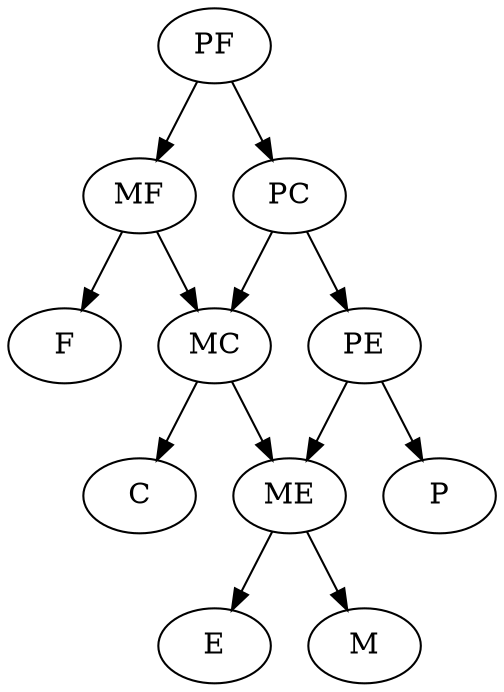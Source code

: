 digraph G {
PF ->  MF;
PF ->  PC;
MF ->  F;
MF ->  MC;
PC ->  MC;
PC ->  PE;
F;
MC ->  C;
MC ->  ME;
PE ->  ME;
PE ->  P;
C;
ME ->  E;
ME ->  M;
P;
E;
M;
}